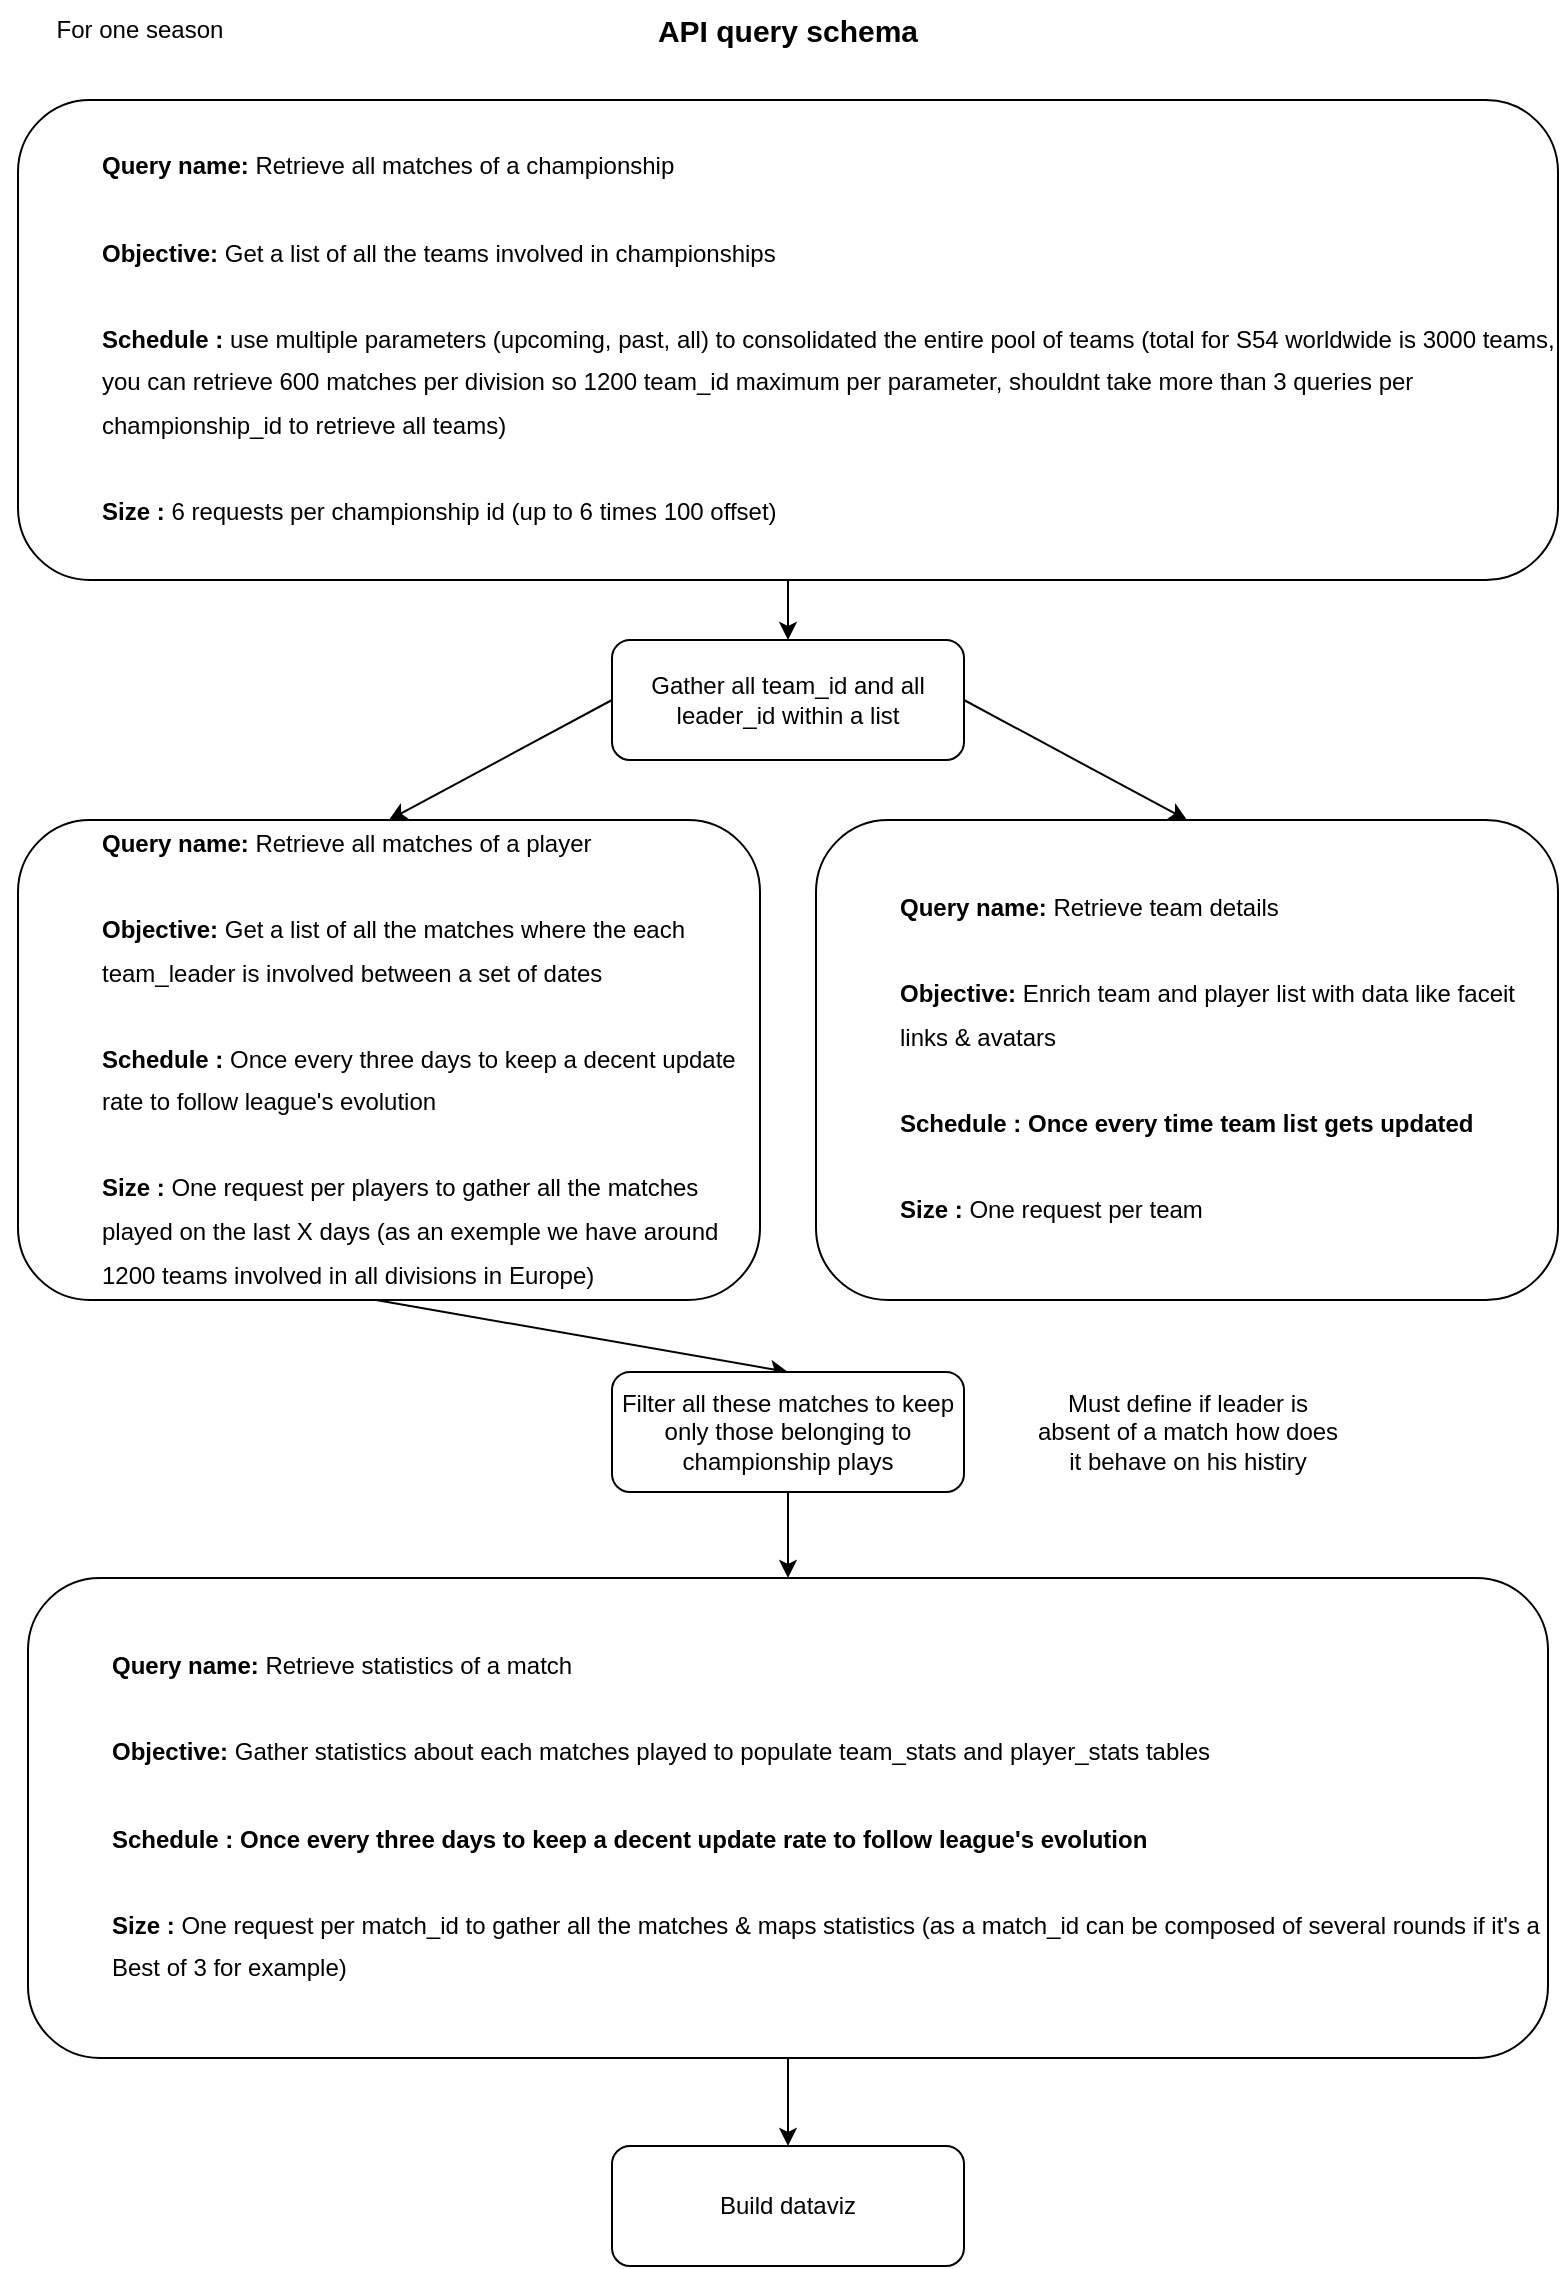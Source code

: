 <mxfile version="28.1.1">
  <diagram name="Page-1" id="LyInvM_Bfp1gMlTYXvOc">
    <mxGraphModel dx="1426" dy="743" grid="1" gridSize="10" guides="1" tooltips="1" connect="1" arrows="1" fold="1" page="1" pageScale="1" pageWidth="827" pageHeight="1169" math="0" shadow="0">
      <root>
        <mxCell id="0" />
        <mxCell id="1" parent="0" />
        <mxCell id="3iaPUuZhpaFYiC75Wb92-1" value="&lt;blockquote style=&quot;margin: 0 0 0 40px; border: none; padding: 0px;&quot;&gt;&lt;div style=&quot;line-height: 180%;&quot;&gt;&lt;font style=&quot;color: light-dark(rgb(0, 0, 0), rgb(0, 102, 204));&quot;&gt;&lt;b&gt;Query name:&lt;/b&gt;&lt;/font&gt;&amp;nbsp;Retrieve all matches of a championship&lt;/div&gt;&lt;div style=&quot;line-height: 180%;&quot;&gt;&lt;br&gt;&lt;/div&gt;&lt;div style=&quot;line-height: 180%;&quot;&gt;&lt;font style=&quot;color: light-dark(rgb(0, 0, 0), rgb(0, 102, 204));&quot;&gt;&lt;b&gt;&lt;font style=&quot;&quot;&gt;Objective:&lt;/font&gt;&lt;/b&gt; &lt;/font&gt;Get a list of all the teams involved in championships&lt;/div&gt;&lt;/blockquote&gt;&lt;div style=&quot;line-height: 180%;&quot;&gt;&lt;br&gt;&lt;/div&gt;&lt;blockquote style=&quot;margin: 0 0 0 40px; border: none; padding: 0px;&quot;&gt;&lt;div style=&quot;line-height: 180%;&quot;&gt;&lt;b&gt;&lt;font style=&quot;color: light-dark(rgb(0, 0, 0), rgb(0, 102, 204));&quot;&gt;Schedule : &lt;/font&gt;&lt;/b&gt;use multiple parameters (upcoming, past, all)&amp;nbsp;to consolidated the entire pool of teams (total for S54 worldwide is 3000 teams, you can retrieve 600 matches per division so 1200 team_id maximum per parameter, shouldnt take more than 3 queries per championship_id to retrieve all teams)&lt;/div&gt;&lt;div style=&quot;line-height: 180%;&quot;&gt;&lt;br&gt;&lt;/div&gt;&lt;div style=&quot;line-height: 180%;&quot;&gt;&lt;b&gt;&lt;font style=&quot;color: light-dark(rgb(0, 0, 0), rgb(0, 102, 204));&quot;&gt;Size :&lt;/font&gt; &lt;/b&gt;6 requests per championship id (up to 6 times 100 offset)&lt;/div&gt;&lt;/blockquote&gt;" style="rounded=1;whiteSpace=wrap;html=1;align=left;" parent="1" vertex="1">
          <mxGeometry x="29" y="70" width="770" height="240" as="geometry" />
        </mxCell>
        <mxCell id="3iaPUuZhpaFYiC75Wb92-2" value="&lt;b&gt;&lt;font style=&quot;font-size: 15px;&quot;&gt;API query schema&lt;/font&gt;&lt;/b&gt;" style="text;html=1;align=center;verticalAlign=middle;whiteSpace=wrap;rounded=0;" parent="1" vertex="1">
          <mxGeometry x="316" y="20" width="196" height="30" as="geometry" />
        </mxCell>
        <mxCell id="3iaPUuZhpaFYiC75Wb92-3" value="For one season" style="text;html=1;align=center;verticalAlign=middle;whiteSpace=wrap;rounded=0;" parent="1" vertex="1">
          <mxGeometry x="20" y="20" width="140" height="30" as="geometry" />
        </mxCell>
        <mxCell id="3iaPUuZhpaFYiC75Wb92-4" value="&lt;blockquote style=&quot;margin: 0 0 0 40px; border: none; padding: 0px;&quot;&gt;&lt;div style=&quot;line-height: 180%;&quot;&gt;&lt;font style=&quot;color: light-dark(rgb(0, 0, 0), rgb(0, 102, 204));&quot;&gt;&lt;b&gt;Query name:&lt;/b&gt;&lt;/font&gt;&amp;nbsp;&lt;span style=&quot;background-color: transparent; color: light-dark(rgb(0, 0, 0), rgb(255, 255, 255));&quot;&gt;Retrieve all matches of a player&lt;/span&gt;&lt;/div&gt;&lt;div style=&quot;line-height: 180%;&quot;&gt;&lt;br&gt;&lt;/div&gt;&lt;div style=&quot;line-height: 180%;&quot;&gt;&lt;font style=&quot;color: light-dark(rgb(0, 0, 0), rgb(0, 102, 204));&quot;&gt;&lt;b&gt;&lt;font style=&quot;&quot;&gt;Objective:&lt;/font&gt;&lt;/b&gt; &lt;/font&gt;Get a list of all the matches where the each team_leader is involved between a set of dates&lt;/div&gt;&lt;/blockquote&gt;&lt;div style=&quot;line-height: 180%;&quot;&gt;&lt;br&gt;&lt;/div&gt;&lt;blockquote style=&quot;margin: 0 0 0 40px; border: none; padding: 0px;&quot;&gt;&lt;div style=&quot;line-height: 180%;&quot;&gt;&lt;font style=&quot;font-weight: bold; color: light-dark(rgb(0, 0, 0), rgb(0, 102, 204));&quot;&gt;Schedule : &lt;/font&gt;&lt;font style=&quot;color: light-dark(rgb(0, 0, 0), rgb(255, 255, 255));&quot;&gt;Once every three days to keep a decent update rate to follow league&#39;s evolution&lt;/font&gt;&lt;/div&gt;&lt;div style=&quot;line-height: 180%;&quot;&gt;&lt;br&gt;&lt;/div&gt;&lt;div style=&quot;line-height: 180%;&quot;&gt;&lt;b&gt;&lt;font style=&quot;color: light-dark(rgb(0, 0, 0), rgb(0, 102, 204));&quot;&gt;Size :&lt;/font&gt; &lt;/b&gt;One request per players to gather all the matches played on the last X days (as an exemple we have around 1200 teams involved in all divisions in Europe)&lt;/div&gt;&lt;/blockquote&gt;" style="rounded=1;whiteSpace=wrap;html=1;align=left;" parent="1" vertex="1">
          <mxGeometry x="29" y="430" width="371" height="240" as="geometry" />
        </mxCell>
        <mxCell id="3iaPUuZhpaFYiC75Wb92-5" value="" style="endArrow=classic;html=1;rounded=0;entryX=0.5;entryY=0;entryDx=0;entryDy=0;exitX=0;exitY=0.5;exitDx=0;exitDy=0;" parent="1" source="3iaPUuZhpaFYiC75Wb92-6" target="3iaPUuZhpaFYiC75Wb92-4" edge="1">
          <mxGeometry width="50" height="50" relative="1" as="geometry">
            <mxPoint x="270" y="400" as="sourcePoint" />
            <mxPoint x="320" y="350" as="targetPoint" />
          </mxGeometry>
        </mxCell>
        <mxCell id="3iaPUuZhpaFYiC75Wb92-6" value="Gather all team_id and all leader_id within a list" style="rounded=1;whiteSpace=wrap;html=1;" parent="1" vertex="1">
          <mxGeometry x="326" y="340" width="176" height="60" as="geometry" />
        </mxCell>
        <mxCell id="3iaPUuZhpaFYiC75Wb92-7" value="" style="endArrow=classic;html=1;rounded=0;entryX=0.5;entryY=0;entryDx=0;entryDy=0;exitX=0.5;exitY=1;exitDx=0;exitDy=0;" parent="1" target="3iaPUuZhpaFYiC75Wb92-8" edge="1">
          <mxGeometry width="50" height="50" relative="1" as="geometry">
            <mxPoint x="208" y="670" as="sourcePoint" />
            <mxPoint x="208" y="790" as="targetPoint" />
          </mxGeometry>
        </mxCell>
        <mxCell id="3iaPUuZhpaFYiC75Wb92-8" value="Filter all these matches to keep only those belonging to championship plays" style="rounded=1;whiteSpace=wrap;html=1;" parent="1" vertex="1">
          <mxGeometry x="326" y="706" width="176" height="60" as="geometry" />
        </mxCell>
        <mxCell id="3iaPUuZhpaFYiC75Wb92-11" value="&lt;blockquote style=&quot;margin: 0 0 0 40px; border: none; padding: 0px;&quot;&gt;&lt;div style=&quot;line-height: 180%;&quot;&gt;&lt;font style=&quot;color: light-dark(rgb(0, 0, 0), rgb(0, 102, 204));&quot;&gt;&lt;b&gt;Query name:&lt;/b&gt;&lt;/font&gt;&amp;nbsp;&lt;span style=&quot;background-color: transparent; color: light-dark(rgb(0, 0, 0), rgb(255, 255, 255));&quot;&gt;Retrieve team details&lt;/span&gt;&lt;/div&gt;&lt;div style=&quot;line-height: 180%;&quot;&gt;&lt;br&gt;&lt;/div&gt;&lt;div style=&quot;line-height: 180%;&quot;&gt;&lt;font style=&quot;color: light-dark(rgb(0, 0, 0), rgb(0, 102, 204));&quot;&gt;&lt;b&gt;&lt;font style=&quot;&quot;&gt;Objective:&lt;/font&gt;&lt;/b&gt; &lt;/font&gt;Enrich team and player list with data like faceit links &amp;amp; avatars&lt;/div&gt;&lt;/blockquote&gt;&lt;div style=&quot;line-height: 180%;&quot;&gt;&lt;br&gt;&lt;/div&gt;&lt;blockquote style=&quot;margin: 0 0 0 40px; border: none; padding: 0px;&quot;&gt;&lt;div style=&quot;line-height: 180%;&quot;&gt;&lt;b&gt;&lt;font style=&quot;color: light-dark(rgb(0, 0, 0), rgb(0, 102, 204));&quot;&gt;Schedule : &lt;/font&gt;&lt;font style=&quot;color: light-dark(rgb(0, 0, 0), rgb(255, 255, 255));&quot;&gt;Once every time team list gets updated&lt;/font&gt;&lt;/b&gt;&lt;/div&gt;&lt;div style=&quot;line-height: 180%;&quot;&gt;&lt;br&gt;&lt;/div&gt;&lt;div style=&quot;line-height: 180%;&quot;&gt;&lt;b&gt;&lt;font style=&quot;color: light-dark(rgb(0, 0, 0), rgb(0, 102, 204));&quot;&gt;Size :&lt;/font&gt; &lt;/b&gt;One request per team&amp;nbsp;&lt;/div&gt;&lt;/blockquote&gt;" style="rounded=1;whiteSpace=wrap;html=1;align=left;" parent="1" vertex="1">
          <mxGeometry x="428" y="430" width="371" height="240" as="geometry" />
        </mxCell>
        <mxCell id="3iaPUuZhpaFYiC75Wb92-12" value="" style="endArrow=classic;html=1;rounded=0;entryX=0.5;entryY=0;entryDx=0;entryDy=0;exitX=1;exitY=0.5;exitDx=0;exitDy=0;" parent="1" source="3iaPUuZhpaFYiC75Wb92-6" target="3iaPUuZhpaFYiC75Wb92-11" edge="1">
          <mxGeometry width="50" height="50" relative="1" as="geometry">
            <mxPoint x="351" y="420" as="sourcePoint" />
            <mxPoint x="240" y="480" as="targetPoint" />
          </mxGeometry>
        </mxCell>
        <mxCell id="3iaPUuZhpaFYiC75Wb92-13" value="" style="endArrow=classic;html=1;rounded=0;entryX=0.5;entryY=0;entryDx=0;entryDy=0;exitX=0.5;exitY=1;exitDx=0;exitDy=0;" parent="1" source="3iaPUuZhpaFYiC75Wb92-1" target="3iaPUuZhpaFYiC75Wb92-6" edge="1">
          <mxGeometry width="50" height="50" relative="1" as="geometry">
            <mxPoint x="431" y="400" as="sourcePoint" />
            <mxPoint x="320" y="460" as="targetPoint" />
          </mxGeometry>
        </mxCell>
        <mxCell id="3iaPUuZhpaFYiC75Wb92-14" value="&lt;blockquote style=&quot;margin: 0 0 0 40px; border: none; padding: 0px;&quot;&gt;&lt;div style=&quot;line-height: 180%;&quot;&gt;&lt;font style=&quot;color: light-dark(rgb(0, 0, 0), rgb(0, 102, 204));&quot;&gt;&lt;b&gt;Query name:&lt;/b&gt;&lt;/font&gt;&amp;nbsp;&lt;span style=&quot;background-color: transparent; color: light-dark(rgb(0, 0, 0), rgb(255, 255, 255));&quot;&gt;Retrieve statistics of a match&lt;/span&gt;&lt;/div&gt;&lt;div style=&quot;line-height: 180%;&quot;&gt;&lt;br&gt;&lt;/div&gt;&lt;div style=&quot;line-height: 180%;&quot;&gt;&lt;font style=&quot;color: light-dark(rgb(0, 0, 0), rgb(0, 102, 204));&quot;&gt;&lt;b&gt;&lt;font style=&quot;&quot;&gt;Objective:&lt;/font&gt;&lt;/b&gt;&amp;nbsp;&lt;/font&gt;&lt;font style=&quot;&quot;&gt;Gather statistics about each matches played to populate team_stats and player_stats tables&lt;br&gt;&lt;br&gt;&lt;/font&gt;&lt;/div&gt;&lt;/blockquote&gt;&lt;blockquote style=&quot;margin: 0 0 0 40px; border: none; padding: 0px;&quot;&gt;&lt;div style=&quot;line-height: 180%;&quot;&gt;&lt;b&gt;&lt;font style=&quot;color: light-dark(rgb(0, 0, 0), rgb(0, 102, 204));&quot;&gt;Schedule : &lt;/font&gt;&lt;font style=&quot;color: light-dark(rgb(0, 0, 0), rgb(255, 255, 255));&quot;&gt;Once every three days to keep a decent update rate to follow league&#39;s evolution&lt;/font&gt;&lt;/b&gt;&lt;/div&gt;&lt;div style=&quot;line-height: 180%;&quot;&gt;&lt;br&gt;&lt;/div&gt;&lt;div style=&quot;line-height: 180%;&quot;&gt;&lt;b&gt;&lt;font style=&quot;color: light-dark(rgb(0, 0, 0), rgb(0, 102, 204));&quot;&gt;Size :&lt;/font&gt; &lt;/b&gt;One request per match_id to gather all the matches &amp;amp; maps statistics (as a match_id can be composed of several rounds if it&#39;s a Best of 3 for example)&lt;/div&gt;&lt;/blockquote&gt;" style="rounded=1;whiteSpace=wrap;html=1;align=left;" parent="1" vertex="1">
          <mxGeometry x="34" y="809" width="760" height="240" as="geometry" />
        </mxCell>
        <mxCell id="3iaPUuZhpaFYiC75Wb92-15" value="" style="endArrow=classic;html=1;rounded=0;entryX=0.5;entryY=0;entryDx=0;entryDy=0;exitX=0.5;exitY=1;exitDx=0;exitDy=0;" parent="1" source="3iaPUuZhpaFYiC75Wb92-8" target="3iaPUuZhpaFYiC75Wb92-14" edge="1">
          <mxGeometry width="50" height="50" relative="1" as="geometry">
            <mxPoint x="410" y="780" as="sourcePoint" />
            <mxPoint x="516" y="800" as="targetPoint" />
          </mxGeometry>
        </mxCell>
        <mxCell id="3iaPUuZhpaFYiC75Wb92-16" value="Build dataviz" style="rounded=1;whiteSpace=wrap;html=1;" parent="1" vertex="1">
          <mxGeometry x="326" y="1093" width="176" height="60" as="geometry" />
        </mxCell>
        <mxCell id="3iaPUuZhpaFYiC75Wb92-17" value="" style="endArrow=classic;html=1;rounded=0;exitX=0.5;exitY=1;exitDx=0;exitDy=0;entryX=0.5;entryY=0;entryDx=0;entryDy=0;" parent="1" source="3iaPUuZhpaFYiC75Wb92-14" target="3iaPUuZhpaFYiC75Wb92-16" edge="1">
          <mxGeometry width="50" height="50" relative="1" as="geometry">
            <mxPoint x="310" y="1120" as="sourcePoint" />
            <mxPoint x="414" y="1160" as="targetPoint" />
          </mxGeometry>
        </mxCell>
        <mxCell id="3iaPUuZhpaFYiC75Wb92-19" value="Must define if leader is absent of a match how does it behave on his histiry" style="text;html=1;align=center;verticalAlign=middle;whiteSpace=wrap;rounded=0;" parent="1" vertex="1">
          <mxGeometry x="533.5" y="721" width="160" height="30" as="geometry" />
        </mxCell>
      </root>
    </mxGraphModel>
  </diagram>
</mxfile>

